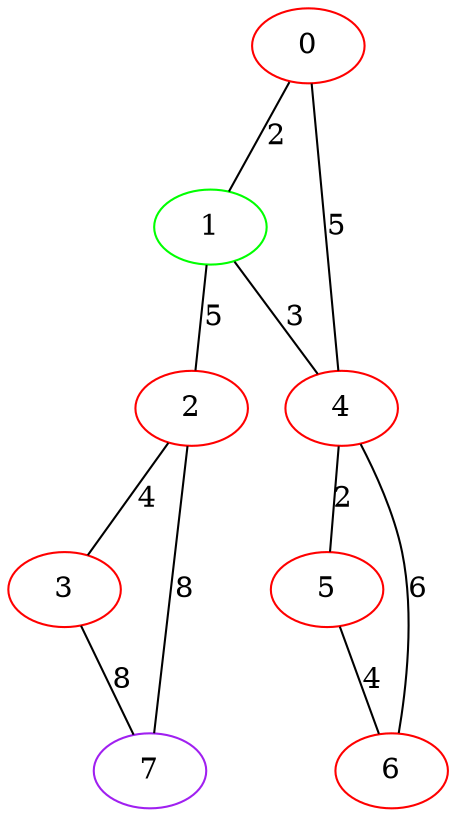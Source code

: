 graph "" {
0 [color=red, weight=1];
1 [color=green, weight=2];
2 [color=red, weight=1];
3 [color=red, weight=1];
4 [color=red, weight=1];
5 [color=red, weight=1];
6 [color=red, weight=1];
7 [color=purple, weight=4];
0 -- 1  [key=0, label=2];
0 -- 4  [key=0, label=5];
1 -- 2  [key=0, label=5];
1 -- 4  [key=0, label=3];
2 -- 3  [key=0, label=4];
2 -- 7  [key=0, label=8];
3 -- 7  [key=0, label=8];
4 -- 5  [key=0, label=2];
4 -- 6  [key=0, label=6];
5 -- 6  [key=0, label=4];
}
